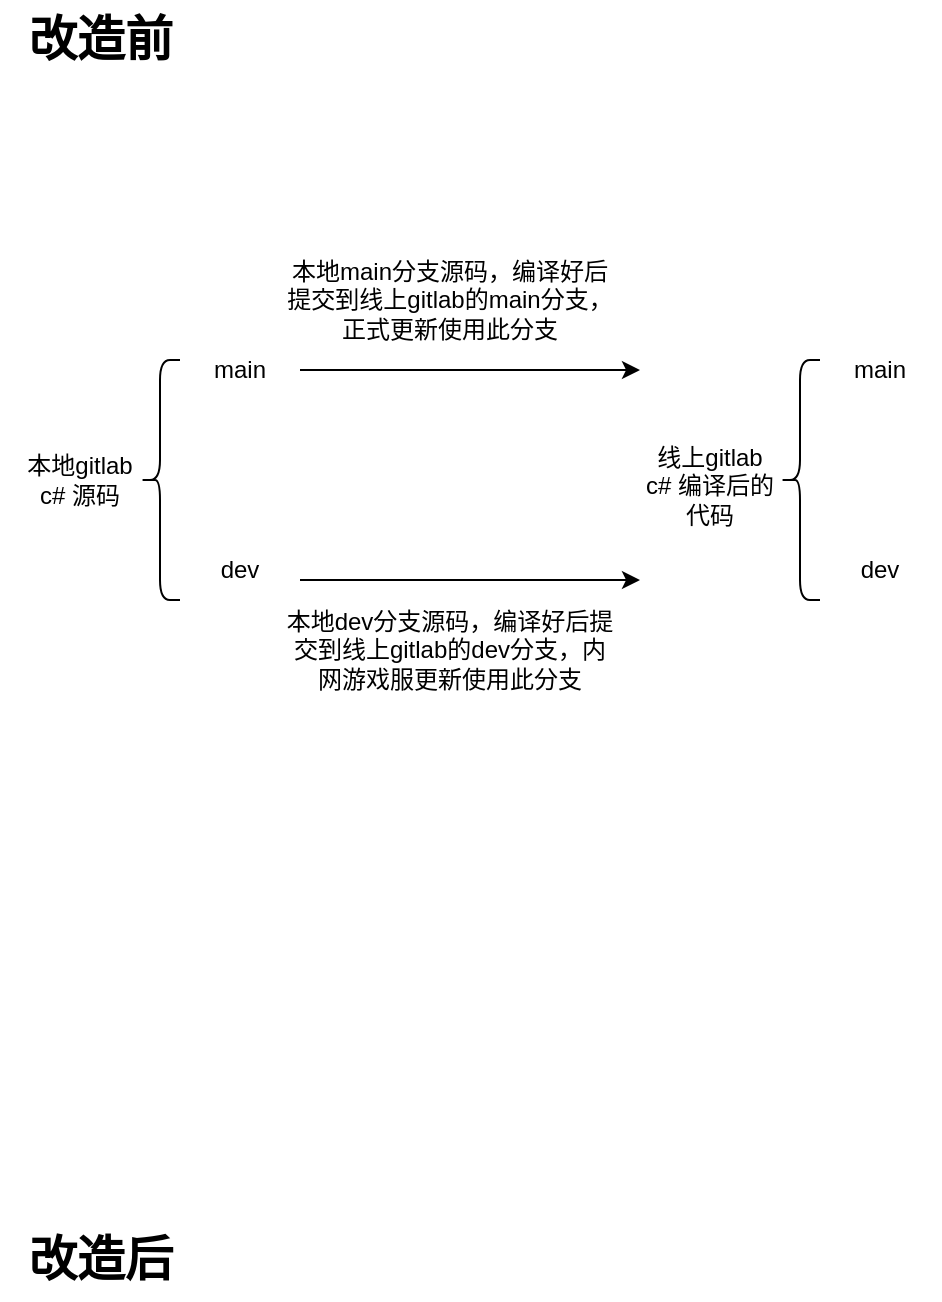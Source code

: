 <mxfile version="24.6.4" type="github">
  <diagram name="第 1 页" id="ZNOsRtFlWW2Wcgrf3gi9">
    <mxGraphModel dx="1434" dy="746" grid="1" gridSize="10" guides="1" tooltips="1" connect="1" arrows="1" fold="1" page="1" pageScale="1" pageWidth="827" pageHeight="1169" math="0" shadow="0">
      <root>
        <mxCell id="0" />
        <mxCell id="1" parent="0" />
        <mxCell id="c-XZTNxwqpBs0ZEyccTJ-2" value="本地gitlab&lt;div&gt;c# 源码&lt;/div&gt;" style="text;html=1;align=center;verticalAlign=middle;whiteSpace=wrap;rounded=0;" vertex="1" parent="1">
          <mxGeometry x="130" y="265" width="60" height="30" as="geometry" />
        </mxCell>
        <mxCell id="c-XZTNxwqpBs0ZEyccTJ-3" value="" style="shape=curlyBracket;whiteSpace=wrap;html=1;rounded=1;labelPosition=left;verticalLabelPosition=middle;align=right;verticalAlign=middle;" vertex="1" parent="1">
          <mxGeometry x="190" y="220" width="20" height="120" as="geometry" />
        </mxCell>
        <mxCell id="c-XZTNxwqpBs0ZEyccTJ-5" value="dev" style="text;html=1;align=center;verticalAlign=middle;whiteSpace=wrap;rounded=0;" vertex="1" parent="1">
          <mxGeometry x="210" y="310" width="60" height="30" as="geometry" />
        </mxCell>
        <mxCell id="c-XZTNxwqpBs0ZEyccTJ-4" value="main" style="text;html=1;align=center;verticalAlign=middle;whiteSpace=wrap;rounded=0;" vertex="1" parent="1">
          <mxGeometry x="210" y="210" width="60" height="30" as="geometry" />
        </mxCell>
        <mxCell id="c-XZTNxwqpBs0ZEyccTJ-9" value="" style="endArrow=classic;html=1;rounded=0;exitX=1;exitY=0.5;exitDx=0;exitDy=0;" edge="1" parent="1" source="c-XZTNxwqpBs0ZEyccTJ-4">
          <mxGeometry width="50" height="50" relative="1" as="geometry">
            <mxPoint x="310" y="224.5" as="sourcePoint" />
            <mxPoint x="440" y="225" as="targetPoint" />
          </mxGeometry>
        </mxCell>
        <mxCell id="c-XZTNxwqpBs0ZEyccTJ-10" value="线上gitlab&lt;div&gt;c# 编译后的代码&lt;/div&gt;" style="text;html=1;align=center;verticalAlign=middle;whiteSpace=wrap;rounded=0;" vertex="1" parent="1">
          <mxGeometry x="440" y="265" width="70" height="35" as="geometry" />
        </mxCell>
        <mxCell id="c-XZTNxwqpBs0ZEyccTJ-11" value="" style="shape=curlyBracket;whiteSpace=wrap;html=1;rounded=1;labelPosition=left;verticalLabelPosition=middle;align=right;verticalAlign=middle;" vertex="1" parent="1">
          <mxGeometry x="510" y="220" width="20" height="120" as="geometry" />
        </mxCell>
        <mxCell id="c-XZTNxwqpBs0ZEyccTJ-12" value="dev" style="text;html=1;align=center;verticalAlign=middle;whiteSpace=wrap;rounded=0;" vertex="1" parent="1">
          <mxGeometry x="530" y="310" width="60" height="30" as="geometry" />
        </mxCell>
        <mxCell id="c-XZTNxwqpBs0ZEyccTJ-13" value="main" style="text;html=1;align=center;verticalAlign=middle;whiteSpace=wrap;rounded=0;" vertex="1" parent="1">
          <mxGeometry x="530" y="215" width="60" height="20" as="geometry" />
        </mxCell>
        <mxCell id="c-XZTNxwqpBs0ZEyccTJ-15" value="本地main分支源码，编译好后提交到线上gitlab的main分支，正式更新使用此分支" style="text;html=1;align=center;verticalAlign=middle;whiteSpace=wrap;rounded=0;" vertex="1" parent="1">
          <mxGeometry x="260" y="160" width="170" height="60" as="geometry" />
        </mxCell>
        <mxCell id="c-XZTNxwqpBs0ZEyccTJ-34" value="" style="endArrow=classic;html=1;rounded=0;exitX=1;exitY=0.5;exitDx=0;exitDy=0;" edge="1" parent="1">
          <mxGeometry width="50" height="50" relative="1" as="geometry">
            <mxPoint x="270" y="330" as="sourcePoint" />
            <mxPoint x="440" y="330" as="targetPoint" />
          </mxGeometry>
        </mxCell>
        <mxCell id="c-XZTNxwqpBs0ZEyccTJ-35" value="本地dev分支源码，编译好后提交到线上gitlab的dev分支，内网游戏服更新使用此分支" style="text;html=1;align=center;verticalAlign=middle;whiteSpace=wrap;rounded=0;" vertex="1" parent="1">
          <mxGeometry x="260" y="340" width="170" height="50" as="geometry" />
        </mxCell>
        <mxCell id="c-XZTNxwqpBs0ZEyccTJ-41" value="改造前" style="text;strokeColor=none;fillColor=none;html=1;fontSize=24;fontStyle=1;verticalAlign=middle;align=center;" vertex="1" parent="1">
          <mxGeometry x="120" y="40" width="100" height="40" as="geometry" />
        </mxCell>
        <mxCell id="c-XZTNxwqpBs0ZEyccTJ-42" value="改造后" style="text;strokeColor=none;fillColor=none;html=1;fontSize=24;fontStyle=1;verticalAlign=middle;align=center;" vertex="1" parent="1">
          <mxGeometry x="120" y="650" width="100" height="40" as="geometry" />
        </mxCell>
      </root>
    </mxGraphModel>
  </diagram>
</mxfile>
